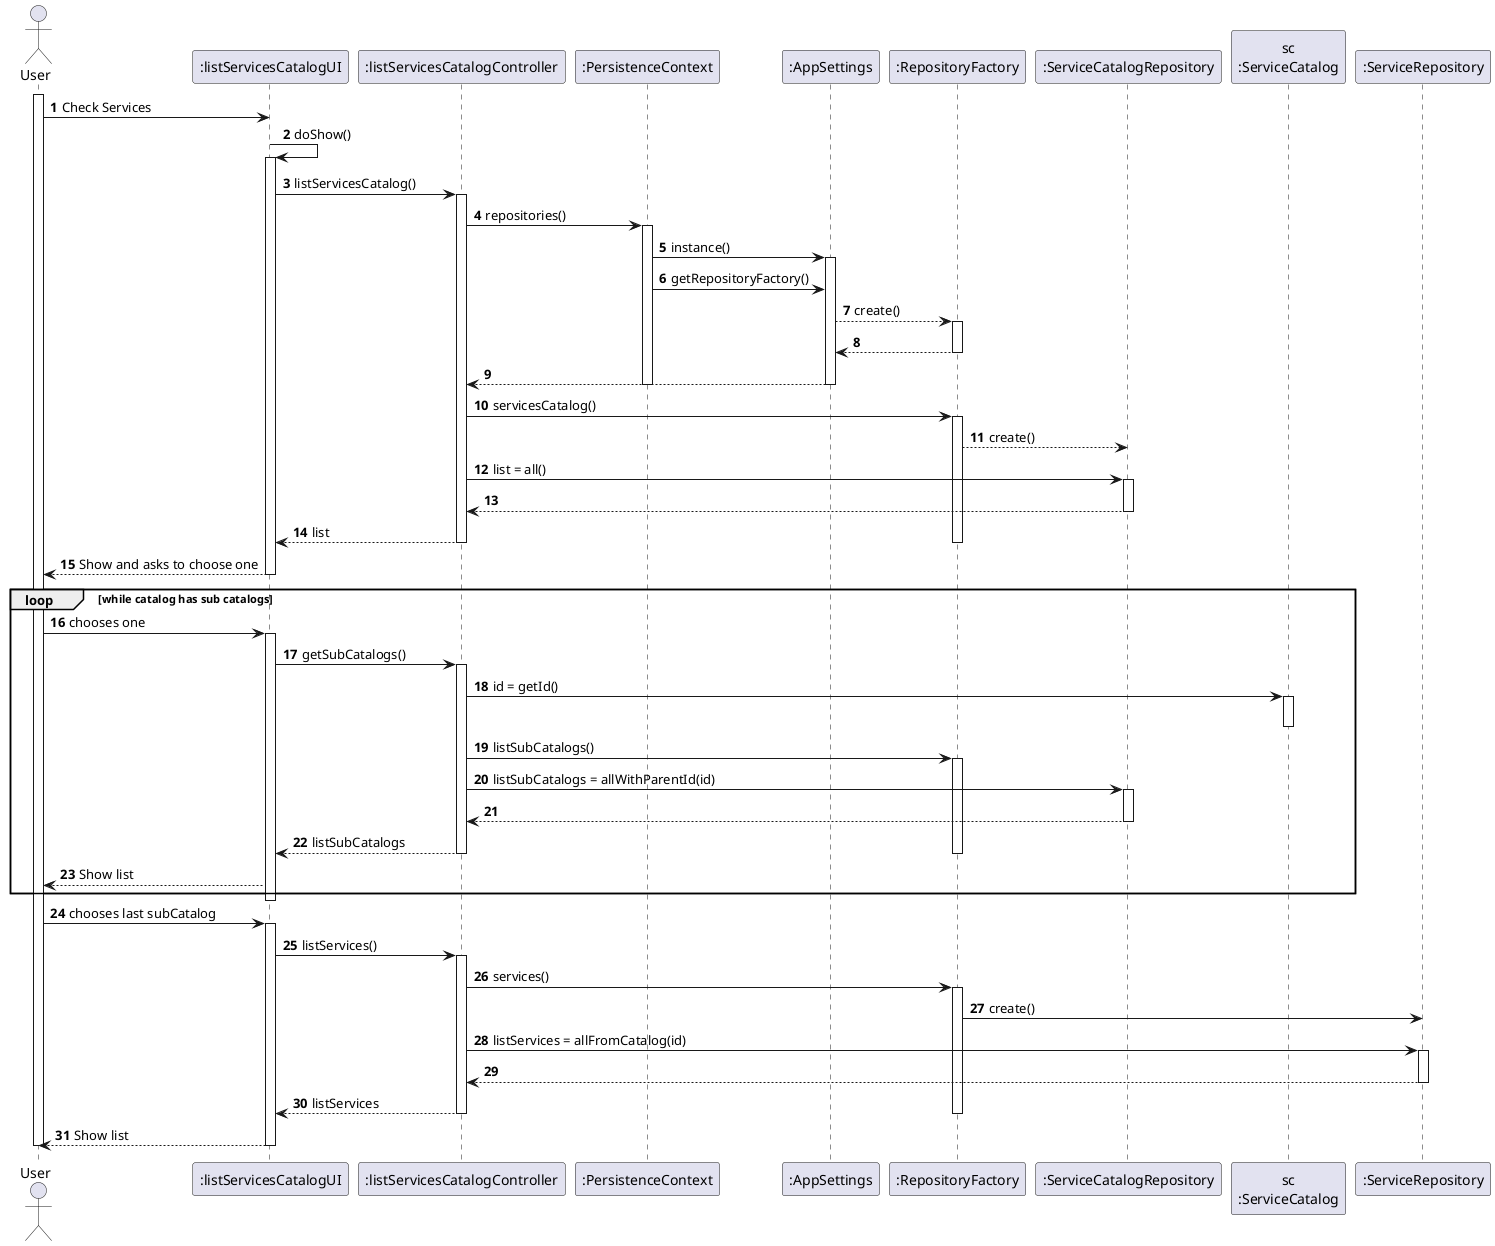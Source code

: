 @startuml
autonumber

actor "User" as USER
participant ":listServicesCatalogUI" as UI
participant ":listServicesCatalogController" as CTRL
participant ":PersistenceContext" as PerC
participant ":AppSettings" as APP
participant ":RepositoryFactory" as REPFAC
participant ":ServiceCatalogRepository" as COLABREP
participant "sc\n:ServiceCatalog" as COLAB
participant ":ServiceRepository" as TEAMREP



activate USER
USER -> UI : Check Services
UI -> UI : doShow()
activate UI
UI -> CTRL : listServicesCatalog()
activate CTRL
CTRL -> PerC : repositories()
activate PerC
PerC -> APP : instance()
activate APP
PerC -> APP : getRepositoryFactory()
APP --> REPFAC : create()
activate REPFAC
REPFAC --> APP
deactivate REPFAC
APP --> CTRL
deactivate APP
deactivate PerC
CTRL -> REPFAC : servicesCatalog()
activate REPFAC
REPFAC --> COLABREP : create()
CTRL -> COLABREP : list = all()
activate COLABREP
COLABREP --> CTRL
deactivate COLABREP
CTRL --> UI : list
deactivate REPFAC
deactivate CTRL
UI --> USER : Show and asks to choose one
deactivate UI
loop while catalog has sub catalogs
USER -> UI: chooses one
activate UI
UI -> CTRL : getSubCatalogs()
activate CTRL
CTRL -> COLAB : id = getId()
activate COLAB
deactivate COLAB
CTRL -> REPFAC : listSubCatalogs()
activate REPFAC
CTRL -> COLABREP : listSubCatalogs = allWithParentId(id)
activate COLABREP
COLABREP --> CTRL
deactivate COLABREP
CTRL --> UI : listSubCatalogs
deactivate REPFAC
deactivate CTRL
UI --> USER : Show list
end loop

deactivate UI
USER -> UI : chooses last subCatalog
activate UI
UI -> CTRL : listServices()
activate CTRL
CTRL -> REPFAC : services()
activate REPFAC
REPFAC -> TEAMREP : create()
CTRL -> TEAMREP : listServices = allFromCatalog(id)
activate TEAMREP
TEAMREP --> CTRL
deactivate TEAMREP
CTRL --> UI : listServices
deactivate REPFAC
deactivate CTRL
UI --> USER : Show list
deactivate UI
deactivate USER











@enduml
